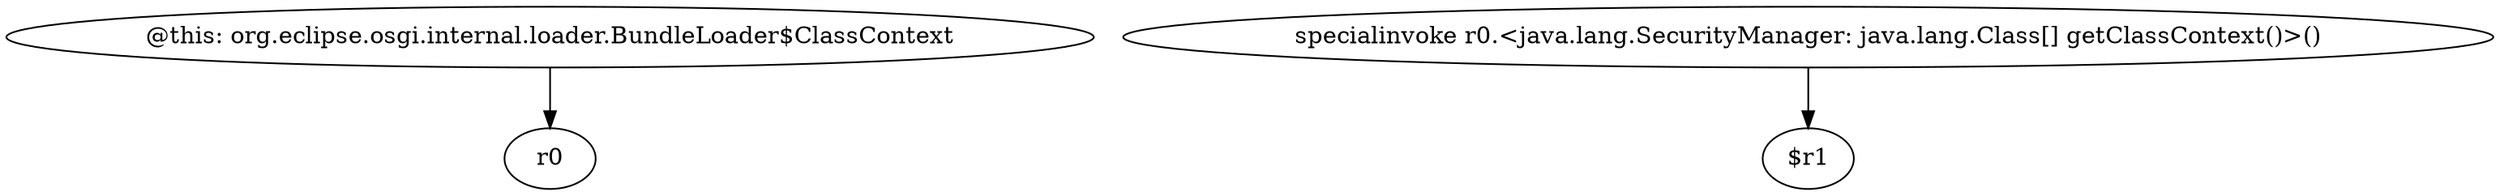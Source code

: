 digraph g {
0[label="@this: org.eclipse.osgi.internal.loader.BundleLoader$ClassContext"]
1[label="r0"]
0->1[label=""]
2[label="specialinvoke r0.<java.lang.SecurityManager: java.lang.Class[] getClassContext()>()"]
3[label="$r1"]
2->3[label=""]
}